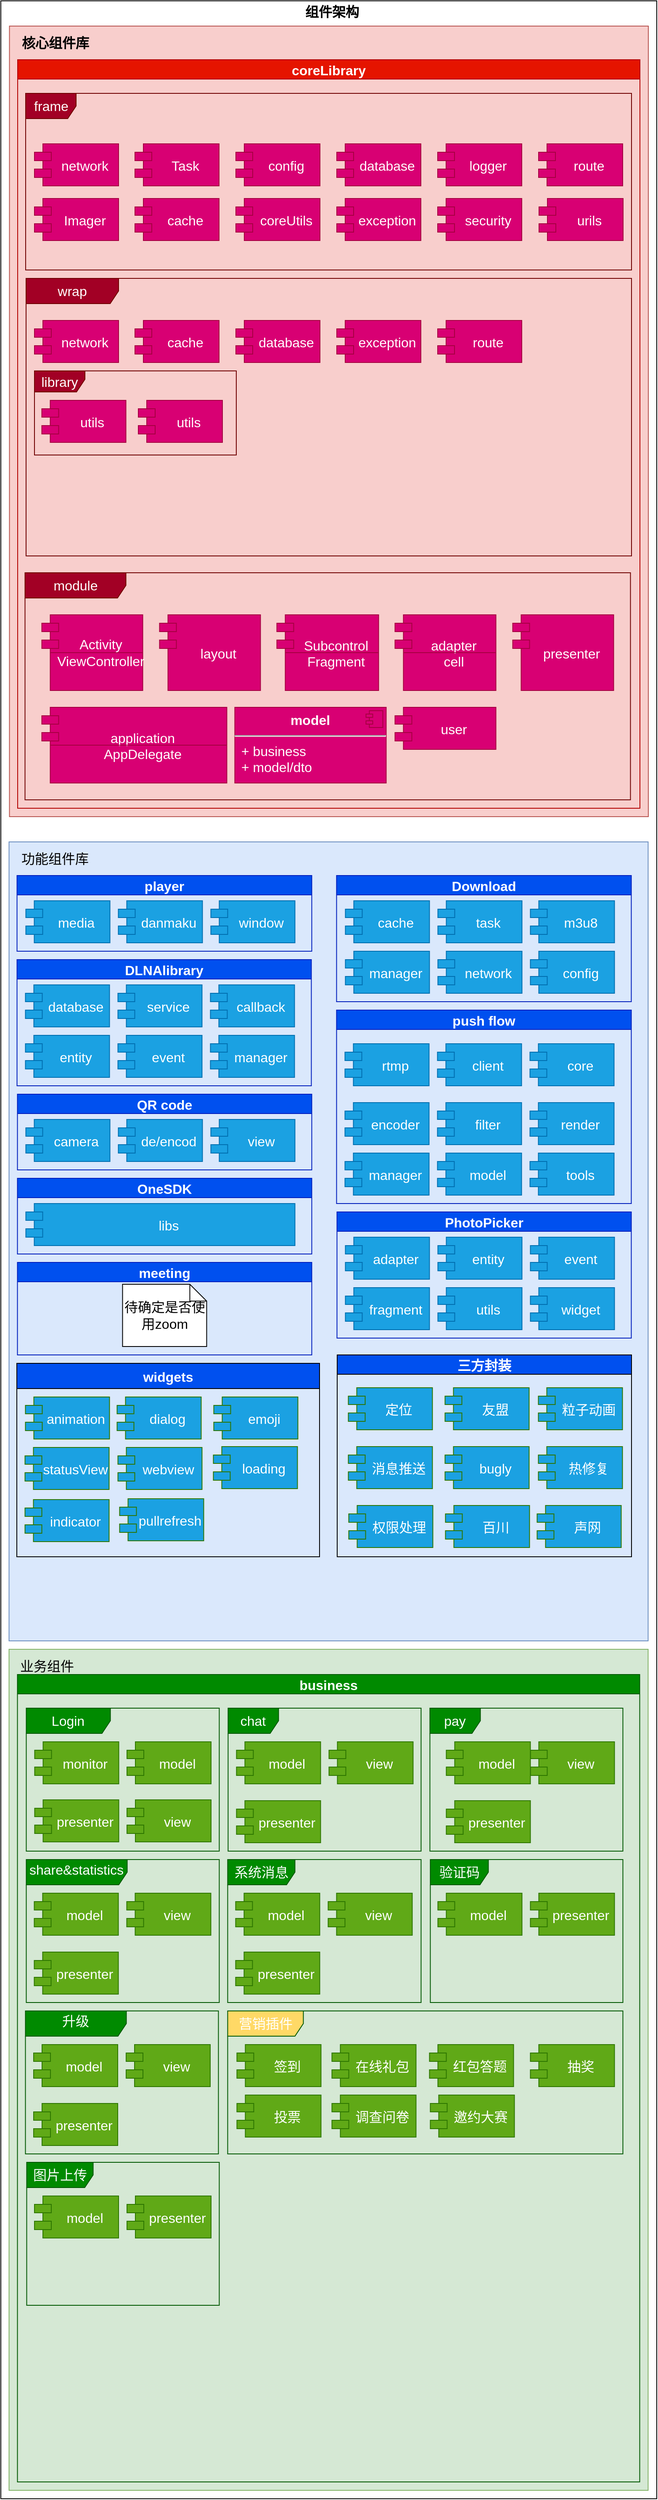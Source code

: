 <mxfile version="13.4.8" type="github">
  <diagram id="JxGsLD0PLWoo0bPlVv-O" name="第 1 页">
    <mxGraphModel dx="1426" dy="722" grid="1" gridSize="10" guides="1" tooltips="1" connect="1" arrows="1" fold="1" page="1" pageScale="1" pageWidth="827" pageHeight="1169" math="0" shadow="0">
      <root>
        <mxCell id="0" />
        <mxCell id="1" parent="0" />
        <mxCell id="uHbOej7GVt9hgyqqJOEO-14" value="" style="rounded=0;whiteSpace=wrap;html=1;" parent="1" vertex="1">
          <mxGeometry x="20" y="180" width="780" height="2970" as="geometry" />
        </mxCell>
        <mxCell id="uHbOej7GVt9hgyqqJOEO-15" value="组件架构" style="text;html=1;strokeColor=none;fillColor=none;align=center;verticalAlign=middle;whiteSpace=wrap;rounded=0;fontStyle=1;fontSize=16;" parent="1" vertex="1">
          <mxGeometry x="374" y="183" width="80" height="20" as="geometry" />
        </mxCell>
        <mxCell id="uHbOej7GVt9hgyqqJOEO-63" value="" style="verticalLabelPosition=bottom;verticalAlign=top;html=1;shape=mxgraph.basic.rect;fillColor2=none;strokeWidth=1;size=20;indent=5;fontSize=16;fillColor=#dae8fc;strokeColor=#6c8ebf;" parent="1" vertex="1">
          <mxGeometry x="29.75" y="1180" width="760" height="950" as="geometry" />
        </mxCell>
        <mxCell id="uHbOej7GVt9hgyqqJOEO-64" value="player" style="swimlane;fontSize=16;html=0;fillColor=#0050ef;strokeColor=#001DBC;fontColor=#ffffff;" parent="1" vertex="1">
          <mxGeometry x="39.25" y="1220" width="350.5" height="90" as="geometry">
            <mxRectangle x="39.5" y="990" width="80" height="23" as="alternateBounds" />
          </mxGeometry>
        </mxCell>
        <mxCell id="uHbOej7GVt9hgyqqJOEO-66" value="media" style="shape=module;align=left;spacingLeft=20;align=center;verticalAlign=middle;fontSize=16;html=0;fillColor=#1ba1e2;strokeColor=#006EAF;fontColor=#ffffff;" parent="uHbOej7GVt9hgyqqJOEO-64" vertex="1">
          <mxGeometry x="10.5" y="30" width="100" height="50" as="geometry" />
        </mxCell>
        <mxCell id="uHbOej7GVt9hgyqqJOEO-67" value="danmaku" style="shape=module;align=left;spacingLeft=20;align=center;verticalAlign=middle;fontSize=16;html=0;fillColor=#1ba1e2;strokeColor=#006EAF;fontColor=#ffffff;" parent="uHbOej7GVt9hgyqqJOEO-64" vertex="1">
          <mxGeometry x="120.5" y="30" width="100" height="50" as="geometry" />
        </mxCell>
        <mxCell id="uHbOej7GVt9hgyqqJOEO-68" value="window" style="shape=module;align=left;spacingLeft=20;align=center;verticalAlign=middle;fontSize=16;html=0;fillColor=#1ba1e2;strokeColor=#006EAF;fontColor=#ffffff;" parent="uHbOej7GVt9hgyqqJOEO-64" vertex="1">
          <mxGeometry x="230.5" y="30" width="100" height="50" as="geometry" />
        </mxCell>
        <mxCell id="uHbOej7GVt9hgyqqJOEO-65" value="功能组件库" style="text;html=1;strokeColor=none;fillColor=none;align=center;verticalAlign=middle;whiteSpace=wrap;rounded=0;fontSize=16;" parent="1" vertex="1">
          <mxGeometry x="39.25" y="1190" width="90.5" height="20" as="geometry" />
        </mxCell>
        <mxCell id="uHbOej7GVt9hgyqqJOEO-69" value="Download" style="swimlane;fontSize=16;html=0;fillColor=#0050ef;strokeColor=#001DBC;fontColor=#FFFFFF;" parent="1" vertex="1">
          <mxGeometry x="419.25" y="1220" width="350.5" height="150" as="geometry">
            <mxRectangle x="419.5" y="990" width="110" height="23" as="alternateBounds" />
          </mxGeometry>
        </mxCell>
        <mxCell id="uHbOej7GVt9hgyqqJOEO-70" value="cache" style="shape=module;align=left;spacingLeft=20;align=center;verticalAlign=middle;fontSize=16;html=0;fillColor=#1ba1e2;strokeColor=#006EAF;fontColor=#ffffff;" parent="uHbOej7GVt9hgyqqJOEO-69" vertex="1">
          <mxGeometry x="10.5" y="30" width="100" height="50" as="geometry" />
        </mxCell>
        <mxCell id="uHbOej7GVt9hgyqqJOEO-71" value="task" style="shape=module;align=left;spacingLeft=20;align=center;verticalAlign=middle;fontSize=16;html=0;fillColor=#1ba1e2;strokeColor=#006EAF;fontColor=#ffffff;" parent="uHbOej7GVt9hgyqqJOEO-69" vertex="1">
          <mxGeometry x="120.5" y="30" width="100" height="50" as="geometry" />
        </mxCell>
        <mxCell id="uHbOej7GVt9hgyqqJOEO-72" value="m3u8" style="shape=module;align=left;spacingLeft=20;align=center;verticalAlign=middle;fontSize=16;html=0;fillColor=#1ba1e2;strokeColor=#006EAF;fontColor=#ffffff;" parent="uHbOej7GVt9hgyqqJOEO-69" vertex="1">
          <mxGeometry x="230.5" y="30" width="100" height="50" as="geometry" />
        </mxCell>
        <mxCell id="uHbOej7GVt9hgyqqJOEO-73" value="manager" style="shape=module;align=left;spacingLeft=20;align=center;verticalAlign=middle;fontSize=16;fontColor=#ffffff;html=0;fillColor=#1ba1e2;strokeColor=#006EAF;" parent="uHbOej7GVt9hgyqqJOEO-69" vertex="1">
          <mxGeometry x="10.5" y="90" width="100" height="50" as="geometry" />
        </mxCell>
        <mxCell id="uHbOej7GVt9hgyqqJOEO-74" value="network" style="shape=module;align=left;spacingLeft=20;align=center;verticalAlign=middle;fontSize=16;fontColor=#ffffff;html=0;fillColor=#1ba1e2;strokeColor=#006EAF;" parent="uHbOej7GVt9hgyqqJOEO-69" vertex="1">
          <mxGeometry x="120.5" y="90" width="100" height="50" as="geometry" />
        </mxCell>
        <mxCell id="uHbOej7GVt9hgyqqJOEO-75" value="config" style="shape=module;align=left;spacingLeft=20;align=center;verticalAlign=middle;fontSize=16;fontColor=#ffffff;html=0;fillColor=#1ba1e2;strokeColor=#006EAF;" parent="uHbOej7GVt9hgyqqJOEO-69" vertex="1">
          <mxGeometry x="230.5" y="90" width="100" height="50" as="geometry" />
        </mxCell>
        <mxCell id="uHbOej7GVt9hgyqqJOEO-76" value="push flow" style="swimlane;fontSize=16;fontColor=#ffffff;html=0;fillColor=#0050ef;strokeColor=#001DBC;" parent="1" vertex="1">
          <mxGeometry x="419.25" y="1380" width="350.5" height="230" as="geometry" />
        </mxCell>
        <mxCell id="uHbOej7GVt9hgyqqJOEO-77" value="rtmp" style="shape=module;align=left;spacingLeft=20;align=center;verticalAlign=middle;fontSize=16;fontColor=#ffffff;html=0;fillColor=#1ba1e2;strokeColor=#006EAF;" parent="uHbOej7GVt9hgyqqJOEO-76" vertex="1">
          <mxGeometry x="10" y="40" width="100" height="50" as="geometry" />
        </mxCell>
        <mxCell id="uHbOej7GVt9hgyqqJOEO-78" value="client" style="shape=module;align=left;spacingLeft=20;align=center;verticalAlign=middle;fontSize=16;fontColor=#ffffff;html=0;fillColor=#1ba1e2;strokeColor=#006EAF;" parent="uHbOej7GVt9hgyqqJOEO-76" vertex="1">
          <mxGeometry x="120" y="40" width="100" height="50" as="geometry" />
        </mxCell>
        <mxCell id="uHbOej7GVt9hgyqqJOEO-79" value="core" style="shape=module;align=left;spacingLeft=20;align=center;verticalAlign=middle;fontSize=16;fontColor=#ffffff;html=0;fillColor=#1ba1e2;strokeColor=#006EAF;" parent="uHbOej7GVt9hgyqqJOEO-76" vertex="1">
          <mxGeometry x="230" y="40" width="100" height="50" as="geometry" />
        </mxCell>
        <mxCell id="uHbOej7GVt9hgyqqJOEO-80" value="encoder" style="shape=module;align=left;spacingLeft=20;align=center;verticalAlign=middle;fontSize=16;fontColor=#ffffff;html=0;fillColor=#1ba1e2;strokeColor=#006EAF;" parent="uHbOej7GVt9hgyqqJOEO-76" vertex="1">
          <mxGeometry x="10" y="110" width="100" height="50" as="geometry" />
        </mxCell>
        <mxCell id="uHbOej7GVt9hgyqqJOEO-81" value="filter" style="shape=module;align=left;spacingLeft=20;align=center;verticalAlign=middle;fontSize=16;fontColor=#ffffff;html=0;fillColor=#1ba1e2;strokeColor=#006EAF;" parent="uHbOej7GVt9hgyqqJOEO-76" vertex="1">
          <mxGeometry x="120" y="110" width="100" height="50" as="geometry" />
        </mxCell>
        <mxCell id="uHbOej7GVt9hgyqqJOEO-82" value="render" style="shape=module;align=left;spacingLeft=20;align=center;verticalAlign=middle;fontSize=16;fontColor=#ffffff;html=0;fillColor=#1ba1e2;strokeColor=#006EAF;" parent="uHbOej7GVt9hgyqqJOEO-76" vertex="1">
          <mxGeometry x="230" y="110" width="100" height="50" as="geometry" />
        </mxCell>
        <mxCell id="uHbOej7GVt9hgyqqJOEO-83" value="manager" style="shape=module;align=left;spacingLeft=20;align=center;verticalAlign=middle;fontSize=16;fontColor=#ffffff;html=0;fillColor=#1ba1e2;strokeColor=#006EAF;" parent="uHbOej7GVt9hgyqqJOEO-76" vertex="1">
          <mxGeometry x="10" y="170" width="100" height="50" as="geometry" />
        </mxCell>
        <mxCell id="uHbOej7GVt9hgyqqJOEO-84" value="model" style="shape=module;align=left;spacingLeft=20;align=center;verticalAlign=middle;fontSize=16;fontColor=#ffffff;html=0;fillColor=#1ba1e2;strokeColor=#006EAF;" parent="uHbOej7GVt9hgyqqJOEO-76" vertex="1">
          <mxGeometry x="120" y="170" width="100" height="50" as="geometry" />
        </mxCell>
        <mxCell id="uHbOej7GVt9hgyqqJOEO-85" value="tools" style="shape=module;align=left;spacingLeft=20;align=center;verticalAlign=middle;fontSize=16;fontColor=#ffffff;html=0;fillColor=#1ba1e2;strokeColor=#006EAF;" parent="uHbOej7GVt9hgyqqJOEO-76" vertex="1">
          <mxGeometry x="230" y="170" width="100" height="50" as="geometry" />
        </mxCell>
        <mxCell id="uHbOej7GVt9hgyqqJOEO-86" value="DLNAlibrary" style="swimlane;fontSize=16;fontColor=#ffffff;html=0;fillColor=#0050ef;strokeColor=#001DBC;" parent="1" vertex="1">
          <mxGeometry x="39.25" y="1320" width="350" height="150" as="geometry">
            <mxRectangle x="39.5" y="1090" width="130" height="23" as="alternateBounds" />
          </mxGeometry>
        </mxCell>
        <mxCell id="uHbOej7GVt9hgyqqJOEO-87" value="database" style="shape=module;align=left;spacingLeft=20;align=center;verticalAlign=middle;fontSize=16;fontColor=#ffffff;html=0;fillColor=#1ba1e2;strokeColor=#006EAF;" parent="uHbOej7GVt9hgyqqJOEO-86" vertex="1">
          <mxGeometry x="10" y="30" width="100" height="50" as="geometry" />
        </mxCell>
        <mxCell id="uHbOej7GVt9hgyqqJOEO-88" value="service" style="shape=module;align=left;spacingLeft=20;align=center;verticalAlign=middle;fontSize=16;fontColor=#ffffff;html=0;fillColor=#1ba1e2;strokeColor=#006EAF;" parent="uHbOej7GVt9hgyqqJOEO-86" vertex="1">
          <mxGeometry x="120" y="30" width="100" height="50" as="geometry" />
        </mxCell>
        <mxCell id="uHbOej7GVt9hgyqqJOEO-89" value="callback" style="shape=module;align=left;spacingLeft=20;align=center;verticalAlign=middle;fontSize=16;fontColor=#ffffff;html=0;fillColor=#1ba1e2;strokeColor=#006EAF;" parent="uHbOej7GVt9hgyqqJOEO-86" vertex="1">
          <mxGeometry x="230" y="30" width="100" height="50" as="geometry" />
        </mxCell>
        <mxCell id="uHbOej7GVt9hgyqqJOEO-90" value="entity" style="shape=module;align=left;spacingLeft=20;align=center;verticalAlign=middle;fontSize=16;fontColor=#ffffff;html=0;fillColor=#1ba1e2;strokeColor=#006EAF;" parent="uHbOej7GVt9hgyqqJOEO-86" vertex="1">
          <mxGeometry x="10" y="90" width="100" height="50" as="geometry" />
        </mxCell>
        <mxCell id="uHbOej7GVt9hgyqqJOEO-91" value="event" style="shape=module;align=left;spacingLeft=20;align=center;verticalAlign=middle;fontSize=16;fontColor=#ffffff;html=0;fillColor=#1ba1e2;strokeColor=#006EAF;" parent="uHbOej7GVt9hgyqqJOEO-86" vertex="1">
          <mxGeometry x="120" y="90" width="100" height="50" as="geometry" />
        </mxCell>
        <mxCell id="uHbOej7GVt9hgyqqJOEO-92" value="manager" style="shape=module;align=left;spacingLeft=20;align=center;verticalAlign=middle;fontSize=16;fontColor=#ffffff;html=0;fillColor=#1ba1e2;strokeColor=#006EAF;" parent="uHbOej7GVt9hgyqqJOEO-86" vertex="1">
          <mxGeometry x="230" y="90" width="100" height="50" as="geometry" />
        </mxCell>
        <mxCell id="uHbOej7GVt9hgyqqJOEO-94" value="QR code" style="swimlane;fontSize=16;fontColor=#ffffff;html=0;fillColor=#0050ef;strokeColor=#001DBC;" parent="1" vertex="1">
          <mxGeometry x="39.75" y="1480" width="350" height="90" as="geometry" />
        </mxCell>
        <mxCell id="uHbOej7GVt9hgyqqJOEO-95" value="camera" style="shape=module;align=left;spacingLeft=20;align=center;verticalAlign=middle;fontSize=16;fontColor=#ffffff;html=0;fillColor=#1ba1e2;strokeColor=#006EAF;" parent="uHbOej7GVt9hgyqqJOEO-94" vertex="1">
          <mxGeometry x="10" y="30" width="100" height="50" as="geometry" />
        </mxCell>
        <mxCell id="uHbOej7GVt9hgyqqJOEO-96" value="de/encod" style="shape=module;align=left;spacingLeft=20;align=center;verticalAlign=middle;fontSize=16;fontColor=#ffffff;html=0;fillColor=#1ba1e2;strokeColor=#006EAF;" parent="uHbOej7GVt9hgyqqJOEO-94" vertex="1">
          <mxGeometry x="120" y="30" width="100" height="50" as="geometry" />
        </mxCell>
        <mxCell id="uHbOej7GVt9hgyqqJOEO-97" value="view" style="shape=module;align=left;spacingLeft=20;align=center;verticalAlign=middle;fontSize=16;fontColor=#ffffff;html=0;fillColor=#1ba1e2;strokeColor=#006EAF;" parent="uHbOej7GVt9hgyqqJOEO-94" vertex="1">
          <mxGeometry x="230" y="30" width="100" height="50" as="geometry" />
        </mxCell>
        <mxCell id="uHbOej7GVt9hgyqqJOEO-104" value="PhotoPicker" style="swimlane;fontSize=16;fontColor=#ffffff;html=0;fillColor=#0050ef;strokeColor=#001DBC;" parent="1" vertex="1">
          <mxGeometry x="419.75" y="1620" width="350" height="150" as="geometry" />
        </mxCell>
        <mxCell id="uHbOej7GVt9hgyqqJOEO-105" value="adapter" style="shape=module;align=left;spacingLeft=20;align=center;verticalAlign=middle;fontSize=16;fontColor=#ffffff;html=0;fillColor=#1ba1e2;strokeColor=#006EAF;" parent="uHbOej7GVt9hgyqqJOEO-104" vertex="1">
          <mxGeometry x="10" y="30" width="100" height="50" as="geometry" />
        </mxCell>
        <mxCell id="uHbOej7GVt9hgyqqJOEO-106" value="entity" style="shape=module;align=left;spacingLeft=20;align=center;verticalAlign=middle;fontSize=16;fontColor=#ffffff;html=0;fillColor=#1ba1e2;strokeColor=#006EAF;" parent="uHbOej7GVt9hgyqqJOEO-104" vertex="1">
          <mxGeometry x="120" y="30" width="100" height="50" as="geometry" />
        </mxCell>
        <mxCell id="uHbOej7GVt9hgyqqJOEO-107" value="event" style="shape=module;align=left;spacingLeft=20;align=center;verticalAlign=middle;fontSize=16;fontColor=#ffffff;html=0;fillColor=#1ba1e2;strokeColor=#006EAF;" parent="uHbOej7GVt9hgyqqJOEO-104" vertex="1">
          <mxGeometry x="230" y="30" width="100" height="50" as="geometry" />
        </mxCell>
        <mxCell id="uHbOej7GVt9hgyqqJOEO-108" value="fragment" style="shape=module;align=left;spacingLeft=20;align=center;verticalAlign=middle;fontSize=16;fontColor=#ffffff;html=0;fillColor=#1ba1e2;strokeColor=#006EAF;" parent="uHbOej7GVt9hgyqqJOEO-104" vertex="1">
          <mxGeometry x="10" y="90" width="100" height="50" as="geometry" />
        </mxCell>
        <mxCell id="uHbOej7GVt9hgyqqJOEO-109" value="utils" style="shape=module;align=left;spacingLeft=20;align=center;verticalAlign=middle;fontSize=16;fontColor=#ffffff;html=0;fillColor=#1ba1e2;strokeColor=#006EAF;" parent="uHbOej7GVt9hgyqqJOEO-104" vertex="1">
          <mxGeometry x="120" y="90" width="100" height="50" as="geometry" />
        </mxCell>
        <mxCell id="uHbOej7GVt9hgyqqJOEO-110" value="widget" style="shape=module;align=left;spacingLeft=20;align=center;verticalAlign=middle;fontSize=16;fontColor=#ffffff;html=0;fillColor=#1ba1e2;strokeColor=#006EAF;" parent="uHbOej7GVt9hgyqqJOEO-104" vertex="1">
          <mxGeometry x="230" y="90" width="100" height="50" as="geometry" />
        </mxCell>
        <mxCell id="uHbOej7GVt9hgyqqJOEO-111" value="OneSDK" style="swimlane;fontSize=16;fontColor=#ffffff;html=0;fillColor=#0050ef;strokeColor=#001DBC;" parent="1" vertex="1">
          <mxGeometry x="39.75" y="1580" width="350" height="90" as="geometry" />
        </mxCell>
        <mxCell id="uHbOej7GVt9hgyqqJOEO-112" value="libs" style="shape=module;align=left;spacingLeft=20;align=center;verticalAlign=middle;fontSize=16;fontColor=#ffffff;html=0;fillColor=#1ba1e2;strokeColor=#006EAF;" parent="uHbOej7GVt9hgyqqJOEO-111" vertex="1">
          <mxGeometry x="10" y="30" width="320" height="50" as="geometry" />
        </mxCell>
        <mxCell id="uHbOej7GVt9hgyqqJOEO-113" value="" style="rounded=0;whiteSpace=wrap;html=1;fontSize=16;fillColor=#d5e8d4;strokeColor=#82b366;" parent="1" vertex="1">
          <mxGeometry x="29.75" y="2140" width="760" height="1000" as="geometry" />
        </mxCell>
        <mxCell id="uHbOej7GVt9hgyqqJOEO-114" value="业务组件" style="text;html=1;strokeColor=none;fillColor=none;align=center;verticalAlign=middle;whiteSpace=wrap;rounded=0;fontSize=16;fontColor=#000000;" parent="1" vertex="1">
          <mxGeometry x="39.75" y="2150" width="70" height="20" as="geometry" />
        </mxCell>
        <mxCell id="uHbOej7GVt9hgyqqJOEO-62" value="business" style="swimlane;fontSize=16;html=0;fillColor=#008a00;strokeColor=#005700;fontColor=#ffffff;" parent="1" vertex="1">
          <mxGeometry x="39.75" y="2170" width="740" height="960" as="geometry" />
        </mxCell>
        <mxCell id="uHbOej7GVt9hgyqqJOEO-115" value="Login" style="shape=umlFrame;whiteSpace=wrap;html=1;fontSize=16;fontColor=#ffffff;width=100;height=30;fillColor=#008a00;strokeColor=#005700;" parent="uHbOej7GVt9hgyqqJOEO-62" vertex="1">
          <mxGeometry x="10.5" y="40" width="229.5" height="170" as="geometry" />
        </mxCell>
        <mxCell id="uHbOej7GVt9hgyqqJOEO-116" value="monitor" style="shape=module;align=left;spacingLeft=20;align=center;verticalAlign=middle;fontSize=16;fontColor=#ffffff;html=0;fillColor=#60a917;strokeColor=#2D7600;" parent="uHbOej7GVt9hgyqqJOEO-62" vertex="1">
          <mxGeometry x="20.5" y="80" width="100" height="50" as="geometry" />
        </mxCell>
        <mxCell id="uHbOej7GVt9hgyqqJOEO-117" value="model" style="shape=module;align=left;spacingLeft=20;align=center;verticalAlign=middle;fontSize=16;fontColor=#ffffff;html=0;fillColor=#60a917;strokeColor=#2D7600;" parent="uHbOej7GVt9hgyqqJOEO-62" vertex="1">
          <mxGeometry x="130.25" y="80" width="100" height="50" as="geometry" />
        </mxCell>
        <mxCell id="uHbOej7GVt9hgyqqJOEO-118" value="presenter" style="shape=module;align=left;spacingLeft=20;align=center;verticalAlign=middle;fontSize=16;fontColor=#ffffff;html=0;fillColor=#60a917;strokeColor=#2D7600;" parent="uHbOej7GVt9hgyqqJOEO-62" vertex="1">
          <mxGeometry x="20.5" y="149" width="100" height="50" as="geometry" />
        </mxCell>
        <mxCell id="uHbOej7GVt9hgyqqJOEO-119" value="view" style="shape=module;align=left;spacingLeft=20;align=center;verticalAlign=middle;fontSize=16;fontColor=#ffffff;html=0;fillColor=#60a917;strokeColor=#2D7600;" parent="uHbOej7GVt9hgyqqJOEO-62" vertex="1">
          <mxGeometry x="130.25" y="149" width="100" height="50" as="geometry" />
        </mxCell>
        <mxCell id="uHbOej7GVt9hgyqqJOEO-120" value="chat" style="shape=umlFrame;whiteSpace=wrap;html=1;fontSize=16;fontColor=#ffffff;fillColor=#008a00;strokeColor=#005700;" parent="uHbOej7GVt9hgyqqJOEO-62" vertex="1">
          <mxGeometry x="250.5" y="40" width="229.5" height="170" as="geometry" />
        </mxCell>
        <mxCell id="uHbOej7GVt9hgyqqJOEO-121" value="model" style="shape=module;align=left;spacingLeft=20;align=center;verticalAlign=middle;fontSize=16;fontColor=#ffffff;html=0;fillColor=#60a917;strokeColor=#2D7600;" parent="uHbOej7GVt9hgyqqJOEO-62" vertex="1">
          <mxGeometry x="260.5" y="80" width="100" height="50" as="geometry" />
        </mxCell>
        <mxCell id="uHbOej7GVt9hgyqqJOEO-122" value="presenter" style="shape=module;align=left;spacingLeft=20;align=center;verticalAlign=middle;fontSize=16;fontColor=#ffffff;html=0;fillColor=#60a917;strokeColor=#2D7600;" parent="uHbOej7GVt9hgyqqJOEO-62" vertex="1">
          <mxGeometry x="260.5" y="150" width="100" height="50" as="geometry" />
        </mxCell>
        <mxCell id="uHbOej7GVt9hgyqqJOEO-123" value="view" style="shape=module;align=left;spacingLeft=20;align=center;verticalAlign=middle;fontSize=16;fontColor=#ffffff;html=0;fillColor=#60a917;strokeColor=#2D7600;" parent="uHbOej7GVt9hgyqqJOEO-62" vertex="1">
          <mxGeometry x="370.5" y="80" width="100" height="50" as="geometry" />
        </mxCell>
        <mxCell id="uHbOej7GVt9hgyqqJOEO-124" value="pay" style="shape=umlFrame;whiteSpace=wrap;html=1;fontSize=16;fontColor=#ffffff;fillColor=#008a00;strokeColor=#005700;" parent="uHbOej7GVt9hgyqqJOEO-62" vertex="1">
          <mxGeometry x="490.5" y="40" width="229.5" height="170" as="geometry" />
        </mxCell>
        <mxCell id="uHbOej7GVt9hgyqqJOEO-128" value="share&amp;amp;statistics&lt;ul class=&quot;word-list&quot; id=&quot;etcTransUL&quot; style=&quot;padding: 0px ; margin: -16px 0px -4px ; list-style: none ; font-family: &amp;#34;stheiti&amp;#34; ; font-size: 13px&quot;&gt;&lt;li style=&quot;line-height: 20px ; margin-bottom: 6px&quot;&gt;&lt;br&gt;&lt;/li&gt;&lt;/ul&gt;" style="shape=umlFrame;whiteSpace=wrap;html=1;fontSize=16;fontColor=#ffffff;width=120;height=30;fillColor=#008a00;strokeColor=#005700;" parent="uHbOej7GVt9hgyqqJOEO-62" vertex="1">
          <mxGeometry x="10.5" y="220" width="229.5" height="170" as="geometry" />
        </mxCell>
        <mxCell id="uHbOej7GVt9hgyqqJOEO-127" value="view" style="shape=module;align=left;spacingLeft=20;align=center;verticalAlign=middle;fontSize=16;fontColor=#ffffff;html=0;fillColor=#60a917;strokeColor=#2D7600;" parent="uHbOej7GVt9hgyqqJOEO-62" vertex="1">
          <mxGeometry x="610" y="80" width="100" height="50" as="geometry" />
        </mxCell>
        <mxCell id="uHbOej7GVt9hgyqqJOEO-132" value="系统消息" style="shape=umlFrame;whiteSpace=wrap;html=1;fontSize=16;fontColor=#ffffff;fillColor=#008a00;strokeColor=#005700;width=80;height=30;" parent="uHbOej7GVt9hgyqqJOEO-62" vertex="1">
          <mxGeometry x="250" y="220" width="230" height="170" as="geometry" />
        </mxCell>
        <mxCell id="uHbOej7GVt9hgyqqJOEO-136" value="验证码" style="shape=umlFrame;whiteSpace=wrap;html=1;fontSize=16;fontColor=#ffffff;width=69;height=30;fillColor=#008a00;strokeColor=#005700;" parent="uHbOej7GVt9hgyqqJOEO-62" vertex="1">
          <mxGeometry x="491" y="220" width="229" height="170" as="geometry" />
        </mxCell>
        <mxCell id="PPBr_-F9Wo5qHncoaiO5-14" value="图片上传" style="shape=umlFrame;whiteSpace=wrap;html=1;width=79;height=30;fontSize=16;fillColor=#008a00;strokeColor=#005700;fontColor=#ffffff;" parent="uHbOej7GVt9hgyqqJOEO-62" vertex="1">
          <mxGeometry x="11" y="580" width="229" height="170" as="geometry" />
        </mxCell>
        <mxCell id="PPBr_-F9Wo5qHncoaiO5-15" value="model" style="shape=module;align=left;spacingLeft=20;align=center;verticalAlign=middle;fontSize=16;fontColor=#ffffff;html=0;fillColor=#60a917;strokeColor=#2D7600;" parent="uHbOej7GVt9hgyqqJOEO-62" vertex="1">
          <mxGeometry x="20.25" y="620" width="100" height="50" as="geometry" />
        </mxCell>
        <mxCell id="PPBr_-F9Wo5qHncoaiO5-16" value="presenter" style="shape=module;align=left;spacingLeft=20;align=center;verticalAlign=middle;fontSize=16;fontColor=#ffffff;html=0;fillColor=#60a917;strokeColor=#2D7600;" parent="uHbOej7GVt9hgyqqJOEO-62" vertex="1">
          <mxGeometry x="130.25" y="620" width="100" height="50" as="geometry" />
        </mxCell>
        <mxCell id="uHbOej7GVt9hgyqqJOEO-125" value="model" style="shape=module;align=left;spacingLeft=20;align=center;verticalAlign=middle;fontSize=16;fontColor=#ffffff;html=0;fillColor=#60a917;strokeColor=#2D7600;" parent="1" vertex="1">
          <mxGeometry x="549.75" y="2250" width="100" height="50" as="geometry" />
        </mxCell>
        <mxCell id="uHbOej7GVt9hgyqqJOEO-126" value="presenter" style="shape=module;align=left;spacingLeft=20;align=center;verticalAlign=middle;fontSize=16;fontColor=#ffffff;html=0;fillColor=#60a917;strokeColor=#2D7600;" parent="1" vertex="1">
          <mxGeometry x="549.75" y="2320" width="100" height="50" as="geometry" />
        </mxCell>
        <mxCell id="uHbOej7GVt9hgyqqJOEO-129" value="model" style="shape=module;align=left;spacingLeft=20;align=center;verticalAlign=middle;fontSize=16;fontColor=#ffffff;html=0;fillColor=#60a917;strokeColor=#2D7600;" parent="1" vertex="1">
          <mxGeometry x="59.75" y="2430" width="100" height="50" as="geometry" />
        </mxCell>
        <mxCell id="uHbOej7GVt9hgyqqJOEO-130" value="presenter" style="shape=module;align=left;spacingLeft=20;align=center;verticalAlign=middle;fontSize=16;fontColor=#ffffff;html=0;fillColor=#60a917;strokeColor=#2D7600;" parent="1" vertex="1">
          <mxGeometry x="59.75" y="2500" width="100" height="50" as="geometry" />
        </mxCell>
        <mxCell id="uHbOej7GVt9hgyqqJOEO-131" value="view" style="shape=module;align=left;spacingLeft=20;align=center;verticalAlign=middle;fontSize=16;fontColor=#ffffff;html=0;fillColor=#60a917;strokeColor=#2D7600;" parent="1" vertex="1">
          <mxGeometry x="169.75" y="2430" width="100" height="50" as="geometry" />
        </mxCell>
        <mxCell id="uHbOej7GVt9hgyqqJOEO-133" value="model" style="shape=module;align=left;spacingLeft=20;align=center;verticalAlign=middle;fontSize=16;fontColor=#ffffff;html=0;fillColor=#60a917;strokeColor=#2D7600;" parent="1" vertex="1">
          <mxGeometry x="299.25" y="2430" width="100" height="50" as="geometry" />
        </mxCell>
        <mxCell id="uHbOej7GVt9hgyqqJOEO-134" value="presenter" style="shape=module;align=left;spacingLeft=20;align=center;verticalAlign=middle;fontSize=16;fontColor=#ffffff;html=0;fillColor=#60a917;strokeColor=#2D7600;" parent="1" vertex="1">
          <mxGeometry x="299.25" y="2500" width="100" height="50" as="geometry" />
        </mxCell>
        <mxCell id="uHbOej7GVt9hgyqqJOEO-135" value="view" style="shape=module;align=left;spacingLeft=20;align=center;verticalAlign=middle;fontSize=16;fontColor=#ffffff;html=0;fillColor=#60a917;strokeColor=#2D7600;" parent="1" vertex="1">
          <mxGeometry x="409.25" y="2430" width="100" height="50" as="geometry" />
        </mxCell>
        <mxCell id="uHbOej7GVt9hgyqqJOEO-137" value="model" style="shape=module;align=left;spacingLeft=20;align=center;verticalAlign=middle;fontSize=16;fontColor=#ffffff;html=0;fillColor=#60a917;strokeColor=#2D7600;" parent="1" vertex="1">
          <mxGeometry x="539.75" y="2430" width="100" height="50" as="geometry" />
        </mxCell>
        <mxCell id="uHbOej7GVt9hgyqqJOEO-138" value="presenter" style="shape=module;align=left;spacingLeft=20;align=center;verticalAlign=middle;fontSize=16;fontColor=#ffffff;html=0;fillColor=#60a917;strokeColor=#2D7600;" parent="1" vertex="1">
          <mxGeometry x="649.75" y="2430" width="100" height="50" as="geometry" />
        </mxCell>
        <mxCell id="uHbOej7GVt9hgyqqJOEO-139" value="meeting" style="swimlane;fontSize=16;fontColor=#ffffff;html=0;fillColor=#0050ef;strokeColor=#001DBC;" parent="1" vertex="1">
          <mxGeometry x="39.75" y="1680" width="350" height="110" as="geometry" />
        </mxCell>
        <mxCell id="uHbOej7GVt9hgyqqJOEO-140" value="待确定是否使用zoom" style="shape=note;size=20;whiteSpace=wrap;html=1;fontSize=16;fontColor=#000000;" parent="uHbOej7GVt9hgyqqJOEO-139" vertex="1">
          <mxGeometry x="125" y="26" width="100" height="74" as="geometry" />
        </mxCell>
        <mxCell id="uHbOej7GVt9hgyqqJOEO-142" value="" style="rounded=0;whiteSpace=wrap;html=1;fontSize=16;fillColor=#f8cecc;strokeColor=#b85450;" parent="1" vertex="1">
          <mxGeometry x="30.25" y="210" width="759.75" height="940" as="geometry" />
        </mxCell>
        <mxCell id="uHbOej7GVt9hgyqqJOEO-21" value="module" style="shape=umlFrame;whiteSpace=wrap;html=1;fontSize=16;width=120;height=30;fillColor=#a20025;strokeColor=#6F0000;fontColor=#ffffff;" parent="1" vertex="1">
          <mxGeometry x="48.75" y="860" width="720" height="270" as="geometry" />
        </mxCell>
        <mxCell id="uHbOej7GVt9hgyqqJOEO-23" value="Activity&#xa;ViewController" style="shape=module;align=left;spacingLeft=20;align=center;verticalAlign=middle;fontSize=16;whiteSpace=wrap;fillColor=#d80073;strokeColor=#A50040;fontColor=#ffffff;" parent="1" vertex="1">
          <mxGeometry x="68.75" y="910" width="120" height="90" as="geometry" />
        </mxCell>
        <mxCell id="uHbOej7GVt9hgyqqJOEO-33" value="layout" style="shape=module;align=left;spacingLeft=20;align=center;verticalAlign=middle;fontSize=16;fillColor=#d80073;strokeColor=#A50040;fontColor=#ffffff;" parent="1" vertex="1">
          <mxGeometry x="208.75" y="910" width="120" height="90" as="geometry" />
        </mxCell>
        <mxCell id="uHbOej7GVt9hgyqqJOEO-38" value="Subcontrol&#xa;Fragment" style="shape=module;align=left;spacingLeft=20;align=center;verticalAlign=middle;fontSize=16;fillColor=#d80073;strokeColor=#A50040;fontColor=#ffffff;" parent="1" vertex="1">
          <mxGeometry x="348.25" y="910" width="121" height="90" as="geometry" />
        </mxCell>
        <mxCell id="uHbOej7GVt9hgyqqJOEO-41" value="" style="endArrow=none;html=1;rounded=0;fontSize=16;exitX=0;exitY=0.5;exitDx=10;exitDy=0;exitPerimeter=0;entryX=1;entryY=0.5;entryDx=0;entryDy=0;fillColor=#d80073;strokeColor=#A50040;" parent="1" source="uHbOej7GVt9hgyqqJOEO-23" target="uHbOej7GVt9hgyqqJOEO-23" edge="1">
          <mxGeometry relative="1" as="geometry">
            <mxPoint x="68.75" y="650" as="sourcePoint" />
            <mxPoint x="178.75" y="650" as="targetPoint" />
          </mxGeometry>
        </mxCell>
        <mxCell id="uHbOej7GVt9hgyqqJOEO-42" value="" style="endArrow=none;html=1;rounded=0;fontSize=16;entryX=1;entryY=0.5;entryDx=0;entryDy=0;exitX=0;exitY=0.5;exitDx=10;exitDy=0;exitPerimeter=0;fillColor=#d80073;strokeColor=#A50040;" parent="1" source="uHbOej7GVt9hgyqqJOEO-38" target="uHbOej7GVt9hgyqqJOEO-38" edge="1">
          <mxGeometry relative="1" as="geometry">
            <mxPoint x="338.25" y="660" as="sourcePoint" />
            <mxPoint x="438.25" y="660" as="targetPoint" />
          </mxGeometry>
        </mxCell>
        <mxCell id="uHbOej7GVt9hgyqqJOEO-43" value="adapter&#xa;cell" style="shape=module;align=left;spacingLeft=20;align=center;verticalAlign=middle;fontSize=16;html=0;fillColor=#d80073;strokeColor=#A50040;fontColor=#ffffff;" parent="1" vertex="1">
          <mxGeometry x="488.75" y="910" width="120" height="90" as="geometry" />
        </mxCell>
        <mxCell id="uHbOej7GVt9hgyqqJOEO-44" value="" style="endArrow=none;html=1;rounded=0;fontSize=16;exitX=0;exitY=0.5;exitDx=10;exitDy=0;exitPerimeter=0;entryX=1;entryY=0.5;entryDx=0;entryDy=0;fillColor=#d80073;strokeColor=#A50040;" parent="1" edge="1">
          <mxGeometry relative="1" as="geometry">
            <mxPoint x="498.75" y="955" as="sourcePoint" />
            <mxPoint x="608.75" y="955" as="targetPoint" />
          </mxGeometry>
        </mxCell>
        <mxCell id="uHbOej7GVt9hgyqqJOEO-45" value="presenter" style="shape=module;align=left;spacingLeft=20;align=center;verticalAlign=middle;fontSize=16;html=0;fillColor=#d80073;strokeColor=#A50040;fontColor=#ffffff;" parent="1" vertex="1">
          <mxGeometry x="628.75" y="910" width="120" height="90" as="geometry" />
        </mxCell>
        <mxCell id="uHbOej7GVt9hgyqqJOEO-47" value="&lt;p style=&quot;margin: 6px 0px 0px ; text-align: center&quot;&gt;&lt;b&gt;model&lt;/b&gt;&lt;/p&gt;&lt;hr&gt;&lt;p style=&quot;margin: 0px 0px 0px 8px&quot;&gt;+ business&lt;br&gt;+ model/dto&lt;/p&gt;" style="align=left;overflow=fill;html=1;dropTarget=0;fontSize=16;fillColor=#d80073;strokeColor=#A50040;fontColor=#ffffff;" parent="1" vertex="1">
          <mxGeometry x="298.25" y="1020" width="180" height="90" as="geometry" />
        </mxCell>
        <mxCell id="uHbOej7GVt9hgyqqJOEO-48" value="" style="shape=component;jettyWidth=8;jettyHeight=4;fillColor=#d80073;strokeColor=#A50040;fontColor=#ffffff;" parent="uHbOej7GVt9hgyqqJOEO-47" vertex="1">
          <mxGeometry x="1" width="20" height="20" relative="1" as="geometry">
            <mxPoint x="-24" y="4" as="offset" />
          </mxGeometry>
        </mxCell>
        <mxCell id="uHbOej7GVt9hgyqqJOEO-49" value="application&#xa;AppDelegate" style="shape=module;align=left;spacingLeft=20;align=center;verticalAlign=middle;fontSize=16;html=0;fillColor=#d80073;strokeColor=#A50040;fontColor=#ffffff;" parent="1" vertex="1">
          <mxGeometry x="68.75" y="1020" width="220" height="90" as="geometry" />
        </mxCell>
        <mxCell id="uHbOej7GVt9hgyqqJOEO-50" value="" style="endArrow=none;html=1;rounded=0;fontSize=16;entryX=1;entryY=0.5;entryDx=0;entryDy=0;exitX=0;exitY=0.5;exitDx=10;exitDy=0;exitPerimeter=0;fillColor=#d80073;strokeColor=#A50040;" parent="1" source="uHbOej7GVt9hgyqqJOEO-49" target="uHbOej7GVt9hgyqqJOEO-49" edge="1">
          <mxGeometry relative="1" as="geometry">
            <mxPoint x="268.75" y="770" as="sourcePoint" />
            <mxPoint x="428.75" y="770" as="targetPoint" />
            <Array as="points" />
          </mxGeometry>
        </mxCell>
        <mxCell id="uHbOej7GVt9hgyqqJOEO-53" value="wrap" style="shape=umlFrame;whiteSpace=wrap;html=1;fontSize=16;width=110;height=30;fillColor=#a20025;strokeColor=#6F0000;fontColor=#ffffff;" parent="1" vertex="1">
          <mxGeometry x="50" y="510" width="720" height="330" as="geometry" />
        </mxCell>
        <mxCell id="uHbOej7GVt9hgyqqJOEO-54" value="network" style="shape=module;align=left;spacingLeft=20;align=center;verticalAlign=middle;fontSize=16;html=0;fillColor=#d80073;strokeColor=#A50040;fontColor=#ffffff;" parent="1" vertex="1">
          <mxGeometry x="60" y="560" width="100" height="50" as="geometry" />
        </mxCell>
        <mxCell id="uHbOej7GVt9hgyqqJOEO-55" value="cache" style="shape=module;align=left;spacingLeft=20;align=center;verticalAlign=middle;fontSize=16;html=0;fillColor=#d80073;strokeColor=#A50040;fontColor=#ffffff;" parent="1" vertex="1">
          <mxGeometry x="179.5" y="560" width="100" height="50" as="geometry" />
        </mxCell>
        <mxCell id="uHbOej7GVt9hgyqqJOEO-56" value="database" style="shape=module;align=left;spacingLeft=20;align=center;verticalAlign=middle;fontSize=16;html=0;fillColor=#d80073;strokeColor=#A50040;fontColor=#ffffff;" parent="1" vertex="1">
          <mxGeometry x="299.5" y="560" width="100" height="50" as="geometry" />
        </mxCell>
        <mxCell id="uHbOej7GVt9hgyqqJOEO-57" value="exception" style="shape=module;align=left;spacingLeft=20;align=center;verticalAlign=middle;fontSize=16;html=0;fillColor=#d80073;strokeColor=#A50040;fontColor=#ffffff;" parent="1" vertex="1">
          <mxGeometry x="419.5" y="560" width="100" height="50" as="geometry" />
        </mxCell>
        <mxCell id="uHbOej7GVt9hgyqqJOEO-58" value="frame" style="shape=umlFrame;whiteSpace=wrap;html=1;fontSize=16;fillColor=#a20025;strokeColor=#6F0000;fontColor=#ffffff;" parent="1" vertex="1">
          <mxGeometry x="49.5" y="290" width="720.5" height="210" as="geometry" />
        </mxCell>
        <mxCell id="uHbOej7GVt9hgyqqJOEO-18" value="network" style="shape=module;align=left;spacingLeft=20;align=center;verticalAlign=middle;fontSize=16;spacingBottom=0;spacingTop=0;fillColor=#d80073;strokeColor=#A50040;fontColor=#ffffff;" parent="1" vertex="1">
          <mxGeometry x="60" y="350" width="100" height="50" as="geometry" />
        </mxCell>
        <mxCell id="uHbOej7GVt9hgyqqJOEO-19" value="Task" style="shape=module;align=left;spacingLeft=20;align=center;verticalAlign=middle;fontSize=16;spacingBottom=0;spacingTop=0;fillColor=#d80073;strokeColor=#A50040;fontColor=#ffffff;" parent="1" vertex="1">
          <mxGeometry x="179.5" y="350" width="100" height="50" as="geometry" />
        </mxCell>
        <mxCell id="uHbOej7GVt9hgyqqJOEO-22" value="Imager" style="shape=module;align=left;spacingLeft=20;align=center;verticalAlign=middle;fontSize=16;fillColor=#d80073;strokeColor=#A50040;fontColor=#ffffff;" parent="1" vertex="1">
          <mxGeometry x="60" y="415" width="100" height="50" as="geometry" />
        </mxCell>
        <mxCell id="uHbOej7GVt9hgyqqJOEO-24" value="cache" style="shape=module;align=left;spacingLeft=20;align=center;verticalAlign=middle;fontSize=16;fillColor=#d80073;strokeColor=#A50040;fontColor=#ffffff;" parent="1" vertex="1">
          <mxGeometry x="179.5" y="415" width="100" height="50" as="geometry" />
        </mxCell>
        <mxCell id="uHbOej7GVt9hgyqqJOEO-25" value="config" style="shape=module;align=left;spacingLeft=20;align=center;verticalAlign=middle;fontSize=16;fillColor=#d80073;strokeColor=#A50040;fontColor=#ffffff;" parent="1" vertex="1">
          <mxGeometry x="299.5" y="350" width="100" height="50" as="geometry" />
        </mxCell>
        <mxCell id="uHbOej7GVt9hgyqqJOEO-26" value="coreUtils" style="shape=module;align=left;spacingLeft=20;align=center;verticalAlign=middle;fontSize=16;fillColor=#d80073;strokeColor=#A50040;fontColor=#ffffff;" parent="1" vertex="1">
          <mxGeometry x="299.5" y="415" width="100" height="50" as="geometry" />
        </mxCell>
        <mxCell id="uHbOej7GVt9hgyqqJOEO-27" value="database" style="shape=module;align=left;spacingLeft=20;align=center;verticalAlign=middle;fontSize=16;fillColor=#d80073;strokeColor=#A50040;fontColor=#ffffff;" parent="1" vertex="1">
          <mxGeometry x="419.5" y="350" width="100" height="50" as="geometry" />
        </mxCell>
        <mxCell id="uHbOej7GVt9hgyqqJOEO-28" value="exception" style="shape=module;align=left;spacingLeft=20;align=center;verticalAlign=middle;fontSize=16;fillColor=#d80073;strokeColor=#A50040;fontColor=#ffffff;" parent="1" vertex="1">
          <mxGeometry x="419.5" y="415" width="100" height="50" as="geometry" />
        </mxCell>
        <mxCell id="uHbOej7GVt9hgyqqJOEO-29" value="logger" style="shape=module;align=left;spacingLeft=20;align=center;verticalAlign=middle;fontSize=16;fillColor=#d80073;strokeColor=#A50040;fontColor=#ffffff;" parent="1" vertex="1">
          <mxGeometry x="539.5" y="350" width="100" height="50" as="geometry" />
        </mxCell>
        <mxCell id="uHbOej7GVt9hgyqqJOEO-30" value="security" style="shape=module;align=left;spacingLeft=20;align=center;verticalAlign=middle;fontSize=16;fillColor=#d80073;strokeColor=#A50040;fontColor=#ffffff;" parent="1" vertex="1">
          <mxGeometry x="539.5" y="415" width="100" height="50" as="geometry" />
        </mxCell>
        <mxCell id="uHbOej7GVt9hgyqqJOEO-31" value="route" style="shape=module;align=left;spacingLeft=20;align=center;verticalAlign=middle;fontSize=16;fillColor=#d80073;strokeColor=#A50040;fontColor=#ffffff;" parent="1" vertex="1">
          <mxGeometry x="659.5" y="350" width="100" height="50" as="geometry" />
        </mxCell>
        <mxCell id="uHbOej7GVt9hgyqqJOEO-59" value="route" style="shape=module;align=left;spacingLeft=20;align=center;verticalAlign=middle;fontSize=16;fillColor=#d80073;strokeColor=#A50040;fontColor=#ffffff;" parent="1" vertex="1">
          <mxGeometry x="539.5" y="560" width="100" height="50" as="geometry" />
        </mxCell>
        <mxCell id="uHbOej7GVt9hgyqqJOEO-61" value="coreLibrary" style="swimlane;fontSize=16;html=0;fillColor=#e51400;strokeColor=#B20000;fontColor=#ffffff;" parent="1" vertex="1">
          <mxGeometry x="40" y="250" width="740" height="890" as="geometry">
            <mxRectangle x="40" y="260" width="120" height="23" as="alternateBounds" />
          </mxGeometry>
        </mxCell>
        <mxCell id="0koI7Cu4ySrxAeqzAQIi-10" value="urils" style="shape=module;align=left;spacingLeft=20;align=center;verticalAlign=middle;fontSize=16;fillColor=#d80073;strokeColor=#A50040;fontColor=#ffffff;" parent="uHbOej7GVt9hgyqqJOEO-61" vertex="1">
          <mxGeometry x="620" y="165" width="100" height="50" as="geometry" />
        </mxCell>
        <mxCell id="uHbOej7GVt9hgyqqJOEO-143" value="&lt;span style=&quot;font-weight: 700&quot;&gt;核心组件库&lt;/span&gt;" style="text;html=1;strokeColor=none;fillColor=none;align=center;verticalAlign=middle;whiteSpace=wrap;rounded=0;fontSize=16;fontColor=#000000;" parent="1" vertex="1">
          <mxGeometry x="40" y="220" width="90" height="20" as="geometry" />
        </mxCell>
        <mxCell id="uHbOej7GVt9hgyqqJOEO-144" value="升级&lt;ul class=&quot;word-list&quot; id=&quot;etcTransUL&quot; style=&quot;padding: 0px ; margin: -16px 0px -4px ; list-style: none ; font-family: &amp;#34;stheiti&amp;#34; ; font-size: 13px&quot;&gt;&lt;li style=&quot;line-height: 20px ; margin-bottom: 6px&quot;&gt;&lt;br&gt;&lt;/li&gt;&lt;/ul&gt;" style="shape=umlFrame;whiteSpace=wrap;html=1;fontSize=16;fontColor=#ffffff;width=120;height=30;fillColor=#008a00;strokeColor=#005700;" parent="1" vertex="1">
          <mxGeometry x="49.25" y="2570" width="229.5" height="170" as="geometry" />
        </mxCell>
        <mxCell id="PPBr_-F9Wo5qHncoaiO5-3" value="model" style="shape=module;align=left;spacingLeft=20;align=center;verticalAlign=middle;fontSize=16;fontColor=#ffffff;html=0;fillColor=#60a917;strokeColor=#2D7600;" parent="1" vertex="1">
          <mxGeometry x="59" y="2610" width="100" height="50" as="geometry" />
        </mxCell>
        <mxCell id="PPBr_-F9Wo5qHncoaiO5-4" value="presenter" style="shape=module;align=left;spacingLeft=20;align=center;verticalAlign=middle;fontSize=16;fontColor=#ffffff;html=0;fillColor=#60a917;strokeColor=#2D7600;" parent="1" vertex="1">
          <mxGeometry x="59" y="2680" width="100" height="50" as="geometry" />
        </mxCell>
        <mxCell id="PPBr_-F9Wo5qHncoaiO5-5" value="view" style="shape=module;align=left;spacingLeft=20;align=center;verticalAlign=middle;fontSize=16;fontColor=#ffffff;html=0;fillColor=#60a917;strokeColor=#2D7600;" parent="1" vertex="1">
          <mxGeometry x="169" y="2610" width="100" height="50" as="geometry" />
        </mxCell>
        <mxCell id="PPBr_-F9Wo5qHncoaiO5-6" value="营销插件" style="shape=umlFrame;whiteSpace=wrap;html=1;fontSize=16;fontColor=#ffffff;width=90;height=30;strokeColor=#005700;fillColor=#FFD966;" parent="1" vertex="1">
          <mxGeometry x="289.75" y="2570" width="470" height="170" as="geometry" />
        </mxCell>
        <mxCell id="PPBr_-F9Wo5qHncoaiO5-7" value="签到" style="shape=module;align=left;spacingLeft=20;align=center;verticalAlign=middle;fillColor=#60a917;strokeColor=#2D7600;fontColor=#ffffff;fontSize=16;" parent="1" vertex="1">
          <mxGeometry x="300.75" y="2610" width="100" height="50" as="geometry" />
        </mxCell>
        <mxCell id="PPBr_-F9Wo5qHncoaiO5-8" value="在线礼包" style="shape=module;align=left;spacingLeft=20;align=center;verticalAlign=middle;fillColor=#60a917;strokeColor=#2D7600;fontColor=#ffffff;fontSize=16;" parent="1" vertex="1">
          <mxGeometry x="413.75" y="2610" width="100" height="50" as="geometry" />
        </mxCell>
        <mxCell id="PPBr_-F9Wo5qHncoaiO5-9" value="红包答题" style="shape=module;align=left;spacingLeft=20;align=center;verticalAlign=middle;fillColor=#60a917;strokeColor=#2D7600;fontColor=#ffffff;fontSize=16;" parent="1" vertex="1">
          <mxGeometry x="529.75" y="2610" width="100" height="50" as="geometry" />
        </mxCell>
        <mxCell id="PPBr_-F9Wo5qHncoaiO5-10" value="抽奖" style="shape=module;align=left;spacingLeft=20;align=center;verticalAlign=middle;fillColor=#60a917;strokeColor=#2D7600;fontColor=#ffffff;fontSize=16;" parent="1" vertex="1">
          <mxGeometry x="649.75" y="2610" width="100" height="50" as="geometry" />
        </mxCell>
        <mxCell id="PPBr_-F9Wo5qHncoaiO5-11" value="投票" style="shape=module;align=left;spacingLeft=20;align=center;verticalAlign=middle;fillColor=#60a917;strokeColor=#2D7600;fontColor=#ffffff;fontSize=16;" parent="1" vertex="1">
          <mxGeometry x="300.75" y="2670" width="100" height="50" as="geometry" />
        </mxCell>
        <mxCell id="PPBr_-F9Wo5qHncoaiO5-12" value="调查问卷" style="shape=module;align=left;spacingLeft=20;align=center;verticalAlign=middle;fillColor=#60a917;strokeColor=#2D7600;fontColor=#ffffff;fontSize=16;" parent="1" vertex="1">
          <mxGeometry x="413.75" y="2670" width="100" height="50" as="geometry" />
        </mxCell>
        <mxCell id="PPBr_-F9Wo5qHncoaiO5-13" value="邀约大赛" style="shape=module;align=left;spacingLeft=20;align=center;verticalAlign=middle;fillColor=#60a917;strokeColor=#2D7600;fontColor=#ffffff;fontSize=16;" parent="1" vertex="1">
          <mxGeometry x="530.75" y="2670" width="100" height="50" as="geometry" />
        </mxCell>
        <mxCell id="0koI7Cu4ySrxAeqzAQIi-11" value="user" style="shape=module;align=left;spacingLeft=20;align=center;verticalAlign=middle;fontSize=16;fillColor=#d80073;strokeColor=#A50040;fontColor=#ffffff;" parent="1" vertex="1">
          <mxGeometry x="488.75" y="1020" width="120" height="50" as="geometry" />
        </mxCell>
        <mxCell id="9GPpVdWLE1Hz2scIz-TB-2" value="library" style="shape=umlFrame;whiteSpace=wrap;html=1;fontSize=16;width=60;height=25;fillColor=#a20025;strokeColor=#6F0000;fontColor=#ffffff;" vertex="1" parent="1">
          <mxGeometry x="60" y="620" width="240" height="100" as="geometry" />
        </mxCell>
        <mxCell id="9GPpVdWLE1Hz2scIz-TB-4" value="widgets" style="swimlane;fontColor=#FFFFFF;startSize=30;fontSize=16;fillColor=#0050EF;" vertex="1" parent="1">
          <mxGeometry x="39" y="1800" width="360" height="230" as="geometry" />
        </mxCell>
        <mxCell id="PPBr_-F9Wo5qHncoaiO5-20" value="animation" style="shape=module;align=left;spacingLeft=20;align=center;verticalAlign=middle;fontSize=16;strokeColor=#2D7600;fontColor=#ffffff;fillColor=#1BA1E2;" parent="1" vertex="1">
          <mxGeometry x="49.25" y="1840" width="100" height="50" as="geometry" />
        </mxCell>
        <mxCell id="PPBr_-F9Wo5qHncoaiO5-21" value="dialog" style="shape=module;align=left;spacingLeft=20;align=center;verticalAlign=middle;fontSize=16;strokeColor=#2D7600;fontColor=#ffffff;fillColor=#1BA1E2;" parent="1" vertex="1">
          <mxGeometry x="158.25" y="1840" width="100" height="50" as="geometry" />
        </mxCell>
        <mxCell id="PPBr_-F9Wo5qHncoaiO5-22" value="emoji" style="shape=module;align=left;spacingLeft=20;align=center;verticalAlign=middle;fontSize=16;strokeColor=#2D7600;fontColor=#ffffff;fillColor=#1BA1E2;" parent="1" vertex="1">
          <mxGeometry x="273.25" y="1840" width="100" height="50" as="geometry" />
        </mxCell>
        <mxCell id="PPBr_-F9Wo5qHncoaiO5-24" value="loading" style="shape=module;align=left;spacingLeft=20;align=center;verticalAlign=middle;fontSize=16;strokeColor=#2D7600;fontColor=#ffffff;fillColor=#1BA1E2;" parent="1" vertex="1">
          <mxGeometry x="272.75" y="1899" width="100" height="50" as="geometry" />
        </mxCell>
        <mxCell id="PPBr_-F9Wo5qHncoaiO5-25" value="indicator" style="shape=module;align=left;spacingLeft=20;align=center;verticalAlign=middle;fontSize=16;strokeColor=#2D7600;fontColor=#ffffff;fillColor=#1BA1E2;" parent="1" vertex="1">
          <mxGeometry x="48.75" y="1962" width="100" height="50" as="geometry" />
        </mxCell>
        <mxCell id="PPBr_-F9Wo5qHncoaiO5-26" value="statusView" style="shape=module;align=left;spacingLeft=20;align=center;verticalAlign=middle;fontSize=16;strokeColor=#2D7600;fontColor=#ffffff;fillColor=#1BA1E2;" parent="1" vertex="1">
          <mxGeometry x="48.75" y="1900" width="100" height="50" as="geometry" />
        </mxCell>
        <mxCell id="PPBr_-F9Wo5qHncoaiO5-27" value="webview" style="shape=module;align=left;spacingLeft=20;align=center;verticalAlign=middle;fontSize=16;strokeColor=#2D7600;fontColor=#ffffff;fillColor=#1BA1E2;" parent="1" vertex="1">
          <mxGeometry x="159.25" y="1900" width="100" height="50" as="geometry" />
        </mxCell>
        <mxCell id="9GPpVdWLE1Hz2scIz-TB-1" value="pullrefresh" style="shape=module;align=left;spacingLeft=20;align=center;verticalAlign=middle;fontSize=16;strokeColor=#2D7600;fontColor=#ffffff;fillColor=#1BA1E2;" vertex="1" parent="1">
          <mxGeometry x="161.25" y="1961" width="100" height="50" as="geometry" />
        </mxCell>
        <mxCell id="PPBr_-F9Wo5qHncoaiO5-30" value="定位" style="shape=module;align=left;spacingLeft=20;align=center;verticalAlign=middle;fontSize=16;strokeColor=#2D7600;fontColor=#ffffff;fillColor=#1BA1E2;" parent="1" vertex="1">
          <mxGeometry x="433.25" y="1829" width="100" height="50" as="geometry" />
        </mxCell>
        <mxCell id="PPBr_-F9Wo5qHncoaiO5-31" value="消息推送" style="shape=module;align=left;spacingLeft=20;align=center;verticalAlign=middle;fontSize=16;strokeColor=#2D7600;fontColor=#ffffff;fillColor=#1BA1E2;" parent="1" vertex="1">
          <mxGeometry x="433.25" y="1899" width="100" height="50" as="geometry" />
        </mxCell>
        <mxCell id="0koI7Cu4ySrxAeqzAQIi-1" value="友盟" style="shape=module;align=left;spacingLeft=20;align=center;verticalAlign=middle;fontSize=16;strokeColor=#2D7600;fontColor=#ffffff;fillColor=#1BA1E2;" parent="1" vertex="1">
          <mxGeometry x="548.25" y="1829" width="100" height="50" as="geometry" />
        </mxCell>
        <mxCell id="0koI7Cu4ySrxAeqzAQIi-2" value="bugly" style="shape=module;align=left;spacingLeft=20;align=center;verticalAlign=middle;fontSize=16;strokeColor=#2D7600;fontColor=#ffffff;fillColor=#1BA1E2;" parent="1" vertex="1">
          <mxGeometry x="548.25" y="1899" width="100" height="50" as="geometry" />
        </mxCell>
        <mxCell id="0koI7Cu4ySrxAeqzAQIi-3" value="粒子动画" style="shape=module;align=left;spacingLeft=20;align=center;verticalAlign=middle;fontSize=16;strokeColor=#2D7600;fontColor=#ffffff;fillColor=#1BA1E2;" parent="1" vertex="1">
          <mxGeometry x="659.25" y="1829" width="100" height="50" as="geometry" />
        </mxCell>
        <mxCell id="0koI7Cu4ySrxAeqzAQIi-4" value="热修复" style="shape=module;align=left;spacingLeft=20;align=center;verticalAlign=middle;fontSize=16;strokeColor=#2D7600;fontColor=#ffffff;fillColor=#1BA1E2;" parent="1" vertex="1">
          <mxGeometry x="659.25" y="1899" width="100" height="50" as="geometry" />
        </mxCell>
        <mxCell id="0koI7Cu4ySrxAeqzAQIi-5" value="权限处理" style="shape=module;align=left;spacingLeft=20;align=center;verticalAlign=middle;fontSize=16;strokeColor=#2D7600;fontColor=#ffffff;fillColor=#1BA1E2;" parent="1" vertex="1">
          <mxGeometry x="433.75" y="1969" width="100" height="50" as="geometry" />
        </mxCell>
        <mxCell id="0koI7Cu4ySrxAeqzAQIi-6" value="声网" style="shape=module;align=left;spacingLeft=20;align=center;verticalAlign=middle;fontSize=16;strokeColor=#2D7600;fontColor=#ffffff;fillColor=#1BA1E2;" parent="1" vertex="1">
          <mxGeometry x="657.75" y="1969" width="100" height="50" as="geometry" />
        </mxCell>
        <mxCell id="0koI7Cu4ySrxAeqzAQIi-7" value="百川" style="shape=module;align=left;spacingLeft=20;align=center;verticalAlign=middle;fontSize=16;strokeColor=#2D7600;fontColor=#ffffff;fillColor=#1BA1E2;" parent="1" vertex="1">
          <mxGeometry x="548.75" y="1969" width="100" height="50" as="geometry" />
        </mxCell>
        <mxCell id="9GPpVdWLE1Hz2scIz-TB-6" value="三方封装" style="swimlane;fillColor=#0050EF;fontSize=16;fontColor=#FFFFFF;" vertex="1" parent="1">
          <mxGeometry x="420" y="1790" width="350" height="240" as="geometry" />
        </mxCell>
        <mxCell id="9GPpVdWLE1Hz2scIz-TB-3" value="utils" style="shape=module;align=left;spacingLeft=20;align=center;verticalAlign=middle;fontSize=16;html=0;fillColor=#d80073;strokeColor=#A50040;fontColor=#ffffff;" vertex="1" parent="1">
          <mxGeometry x="183.5" y="655" width="100" height="50" as="geometry" />
        </mxCell>
        <mxCell id="9GPpVdWLE1Hz2scIz-TB-9" value="utils" style="shape=module;align=left;spacingLeft=20;align=center;verticalAlign=middle;fontSize=16;html=0;fillColor=#d80073;strokeColor=#A50040;fontColor=#ffffff;" vertex="1" parent="1">
          <mxGeometry x="68.75" y="655" width="100" height="50" as="geometry" />
        </mxCell>
      </root>
    </mxGraphModel>
  </diagram>
</mxfile>
